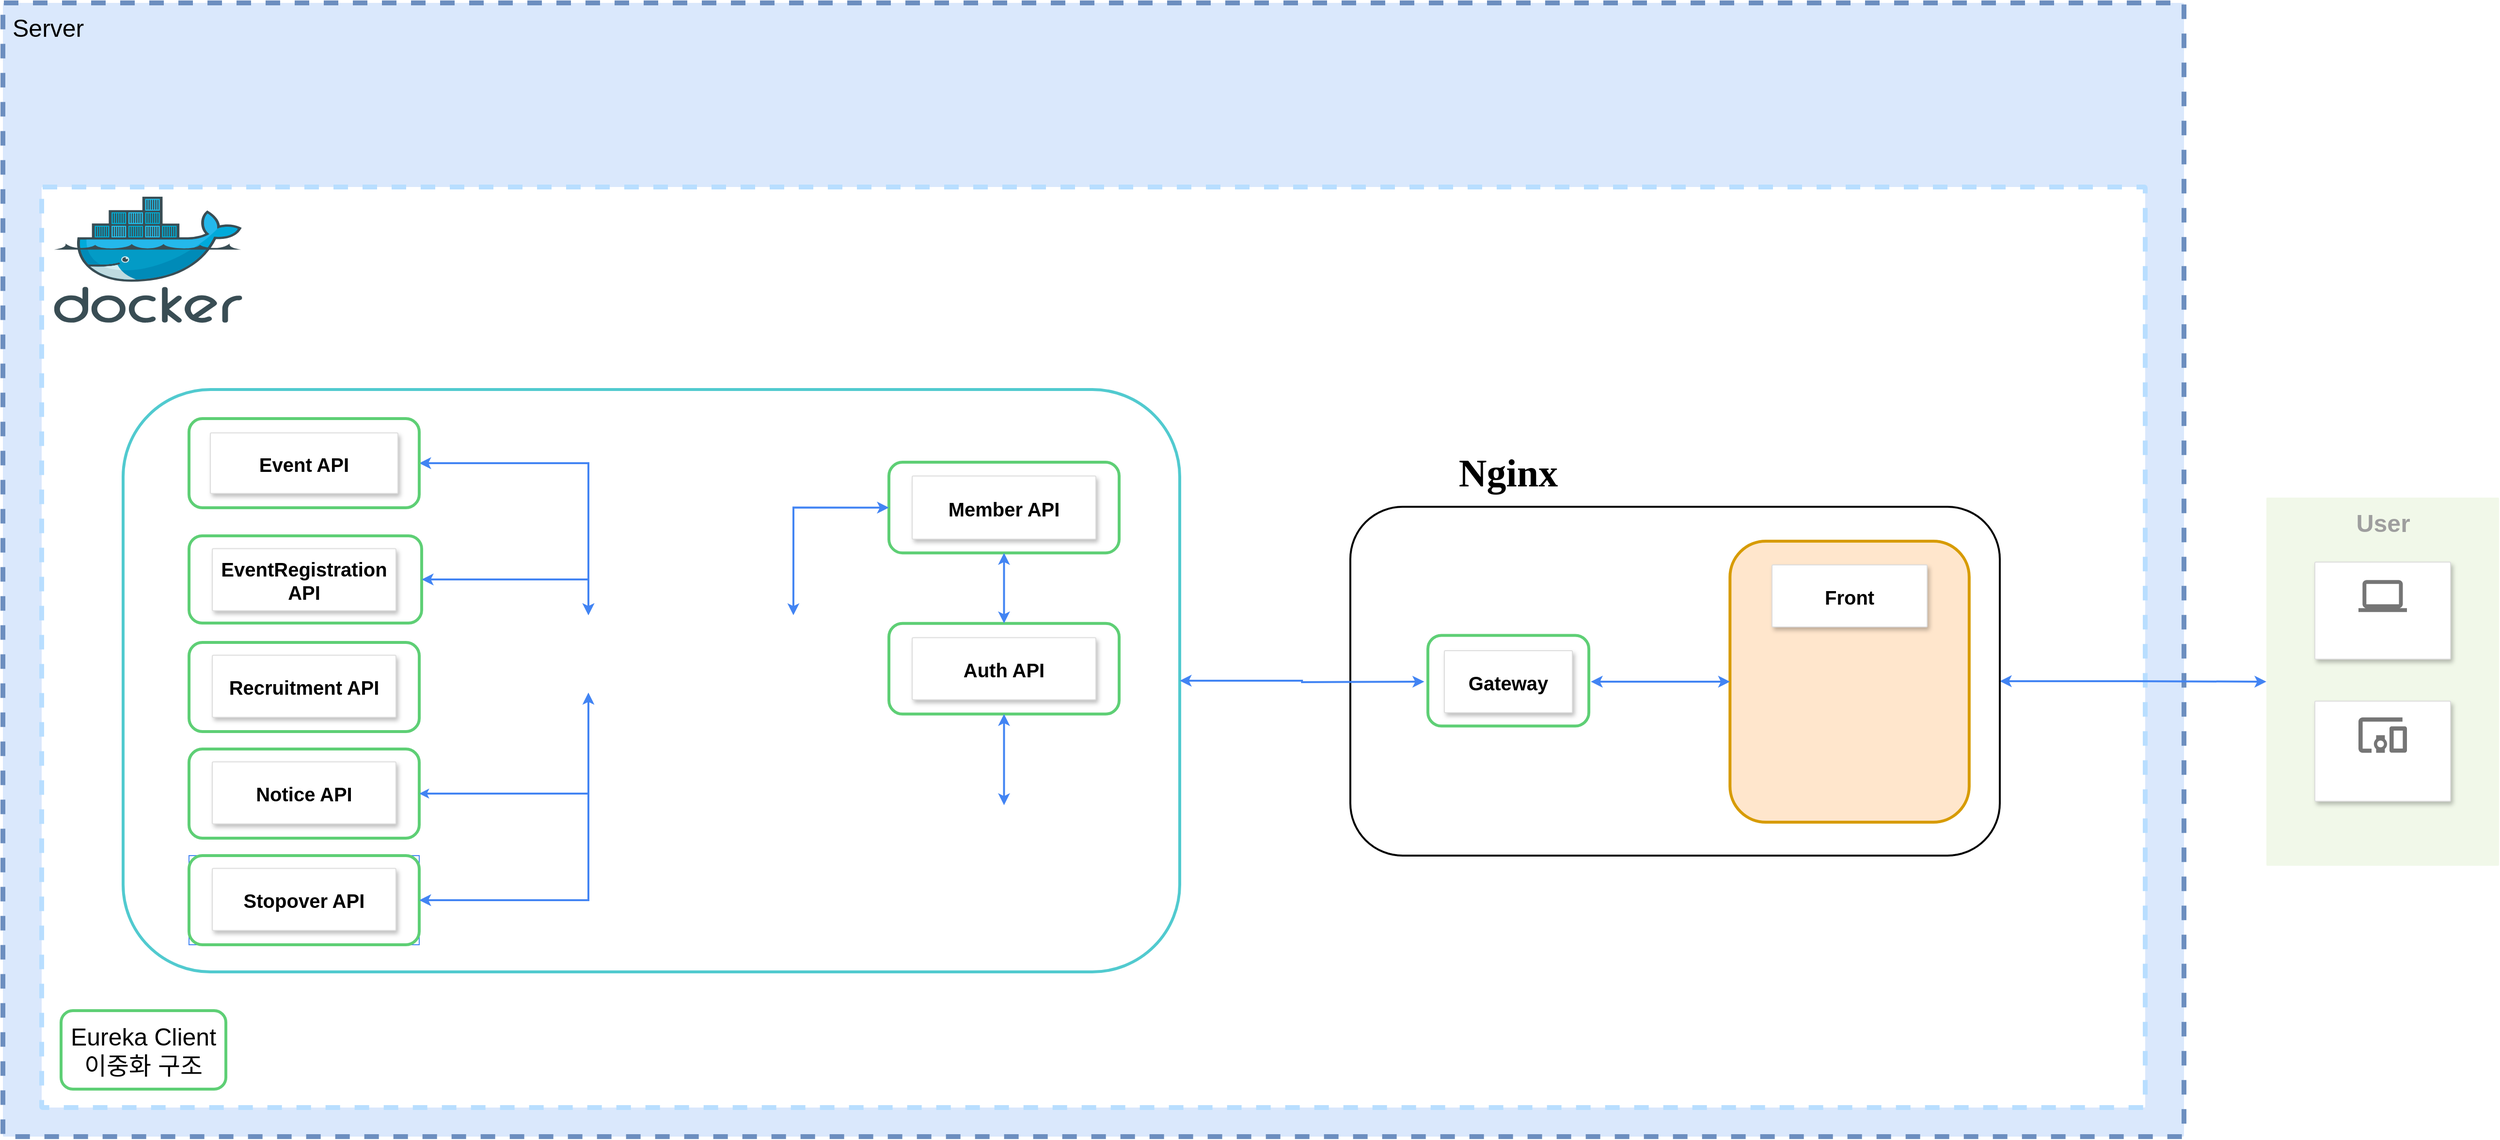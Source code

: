 <mxfile version="28.0.9">
  <diagram id="nVM_BpQTg8m4svtKiqBn" name="페이지-1">
    <mxGraphModel dx="2702" dy="1569" grid="1" gridSize="10" guides="1" tooltips="1" connect="1" arrows="1" fold="1" page="1" pageScale="1" pageWidth="827" pageHeight="1169" math="0" shadow="0">
      <root>
        <mxCell id="0" />
        <mxCell id="1" parent="0" />
        <mxCell id="FzRYmF3HzqH8AZuYZzv0-2" value="&lt;font style=&quot;font-size: 25px;&quot;&gt;Server&lt;br&gt;&lt;/font&gt;&lt;div&gt;&lt;br&gt;&lt;/div&gt;" style="sketch=0;points=[[0,0,0],[0.25,0,0],[0.5,0,0],[0.75,0,0],[1,0,0],[1,0.25,0],[1,0.5,0],[1,0.75,0],[1,1,0],[0.75,1,0],[0.5,1,0],[0.25,1,0],[0,1,0],[0,0.75,0],[0,0.5,0],[0,0.25,0]];rounded=1;absoluteArcSize=1;arcSize=2;html=1;strokeColor=#6c8ebf;shadow=0;dashed=1;fontSize=12;align=left;verticalAlign=top;spacing=10;spacingTop=-4;whiteSpace=wrap;fillColor=#dae8fc;strokeWidth=5;" parent="1" vertex="1">
          <mxGeometry x="440" y="270" width="2250" height="1170" as="geometry" />
        </mxCell>
        <mxCell id="FzRYmF3HzqH8AZuYZzv0-3" value="&lt;div&gt;&lt;br&gt;&lt;/div&gt;" style="sketch=0;points=[[0,0,0],[0.25,0,0],[0.5,0,0],[0.75,0,0],[1,0,0],[1,0.25,0],[1,0.5,0],[1,0.75,0],[1,1,0],[0.75,1,0],[0.5,1,0],[0.25,1,0],[0,1,0],[0,0.75,0],[0,0.5,0],[0,0.25,0]];rounded=1;absoluteArcSize=1;arcSize=2;html=1;strokeColor=light-dark(#B8DEFF,#EDEDED);gradientColor=none;shadow=0;dashed=1;fontSize=12;fontColor=#9E9E9E;align=left;verticalAlign=top;spacing=10;spacingTop=-4;whiteSpace=wrap;fillColor=default;strokeWidth=5;" parent="1" vertex="1">
          <mxGeometry x="480" y="460" width="2170" height="950" as="geometry" />
        </mxCell>
        <mxCell id="FzRYmF3HzqH8AZuYZzv0-58" value="" style="group;strokeColor=default;fillColor=none;rounded=1;" parent="1" vertex="1" connectable="0">
          <mxGeometry x="564" y="669" width="1090" height="601" as="geometry" />
        </mxCell>
        <mxCell id="FzRYmF3HzqH8AZuYZzv0-146" value="" style="rounded=1;whiteSpace=wrap;html=1;strokeColor=#51CACF;strokeWidth=3;fontColor=#5ECF75;fillColor=none;" parent="FzRYmF3HzqH8AZuYZzv0-58" vertex="1">
          <mxGeometry width="1090" height="601.0" as="geometry" />
        </mxCell>
        <mxCell id="FzRYmF3HzqH8AZuYZzv0-87" value="" style="shape=image;verticalLabelPosition=bottom;labelBackgroundColor=default;verticalAlign=top;aspect=fixed;imageAspect=0;image=https://upload.wikimedia.org/wikipedia/commons/thumb/c/ca/MariaDB_colour_logo.svg/800px-MariaDB_colour_logo.svg.png;imageBorder=none;perimeterSpacing=0;" parent="FzRYmF3HzqH8AZuYZzv0-58" vertex="1">
          <mxGeometry x="480" y="232.933" width="281.94" height="80" as="geometry" />
        </mxCell>
        <mxCell id="FzRYmF3HzqH8AZuYZzv0-19" value="" style="rounded=1;whiteSpace=wrap;html=1;strokeColor=#5ECF75;strokeWidth=3;fontColor=#5ECF75;" parent="FzRYmF3HzqH8AZuYZzv0-58" vertex="1">
          <mxGeometry x="790.0" y="75.056" width="237.5" height="93.557" as="geometry" />
        </mxCell>
        <mxCell id="4CRkzXi-lU_g7i5bI1W7-59" style="edgeStyle=orthogonalEdgeStyle;rounded=0;orthogonalLoop=1;jettySize=auto;html=1;exitX=0;exitY=0.5;exitDx=0;exitDy=0;entryX=0.75;entryY=0;entryDx=0;entryDy=0;startArrow=classic;startFill=1;strokeColor=#4284F3;strokeWidth=2;" edge="1" parent="FzRYmF3HzqH8AZuYZzv0-58" source="FzRYmF3HzqH8AZuYZzv0-19" target="FzRYmF3HzqH8AZuYZzv0-87">
          <mxGeometry relative="1" as="geometry" />
        </mxCell>
        <mxCell id="FzRYmF3HzqH8AZuYZzv0-20" value="Member API" style="strokeColor=#dddddd;shadow=1;strokeWidth=1;rounded=1;absoluteArcSize=1;arcSize=2;fontSize=20;fontStyle=1" parent="FzRYmF3HzqH8AZuYZzv0-58" vertex="1">
          <mxGeometry x="814.06" y="89.293" width="189.38" height="65.083" as="geometry" />
        </mxCell>
        <mxCell id="FzRYmF3HzqH8AZuYZzv0-125" value="" style="rounded=1;whiteSpace=wrap;html=1;strokeColor=#5ECF75;strokeWidth=3;fontColor=#5ECF75;" parent="FzRYmF3HzqH8AZuYZzv0-58" vertex="1">
          <mxGeometry x="790" y="241.322" width="237.5" height="93.557" as="geometry" />
        </mxCell>
        <mxCell id="4CRkzXi-lU_g7i5bI1W7-57" style="edgeStyle=orthogonalEdgeStyle;rounded=0;orthogonalLoop=1;jettySize=auto;html=1;exitX=0.5;exitY=1;exitDx=0;exitDy=0;entryX=0.5;entryY=0;entryDx=0;entryDy=0;startArrow=classic;startFill=1;strokeWidth=2;strokeColor=#4284F3;" edge="1" parent="FzRYmF3HzqH8AZuYZzv0-58" source="FzRYmF3HzqH8AZuYZzv0-19" target="FzRYmF3HzqH8AZuYZzv0-125">
          <mxGeometry relative="1" as="geometry" />
        </mxCell>
        <mxCell id="FzRYmF3HzqH8AZuYZzv0-126" value="Auth API" style="strokeColor=#dddddd;shadow=1;strokeWidth=1;rounded=1;absoluteArcSize=1;arcSize=2;fontSize=20;fontStyle=1" parent="FzRYmF3HzqH8AZuYZzv0-58" vertex="1">
          <mxGeometry x="814.06" y="256.068" width="189.38" height="64.066" as="geometry" />
        </mxCell>
        <mxCell id="FzRYmF3HzqH8AZuYZzv0-127" value="" style="shape=image;verticalLabelPosition=bottom;labelBackgroundColor=default;verticalAlign=top;aspect=fixed;imageAspect=0;image=https://velog.velcdn.com/images/yuureru/post/90698ea7-be7c-45ab-a61c-acc75fdc1b5d/image.png;imageBorder=none;imageBackground=default;strokeWidth=2;" parent="FzRYmF3HzqH8AZuYZzv0-58" vertex="1">
          <mxGeometry x="811.25" y="428.944" width="195" height="130" as="geometry" />
        </mxCell>
        <mxCell id="4CRkzXi-lU_g7i5bI1W7-58" style="edgeStyle=orthogonalEdgeStyle;rounded=0;orthogonalLoop=1;jettySize=auto;html=1;exitX=0.5;exitY=1;exitDx=0;exitDy=0;startArrow=classic;startFill=1;strokeColor=#4284F3;strokeWidth=2;" edge="1" parent="FzRYmF3HzqH8AZuYZzv0-58" source="FzRYmF3HzqH8AZuYZzv0-125" target="FzRYmF3HzqH8AZuYZzv0-127">
          <mxGeometry relative="1" as="geometry" />
        </mxCell>
        <mxCell id="4CRkzXi-lU_g7i5bI1W7-92" style="edgeStyle=orthogonalEdgeStyle;rounded=0;orthogonalLoop=1;jettySize=auto;html=1;exitX=1;exitY=0.5;exitDx=0;exitDy=0;startArrow=classic;startFill=1;strokeColor=#4284F3;strokeWidth=2;entryX=0;entryY=0;entryDx=0;entryDy=0;" edge="1" parent="FzRYmF3HzqH8AZuYZzv0-58" source="FzRYmF3HzqH8AZuYZzv0-108" target="FzRYmF3HzqH8AZuYZzv0-87">
          <mxGeometry relative="1" as="geometry">
            <mxPoint x="480" y="220.99" as="targetPoint" />
          </mxGeometry>
        </mxCell>
        <mxCell id="FzRYmF3HzqH8AZuYZzv0-108" value="" style="rounded=1;whiteSpace=wrap;html=1;strokeColor=#5ECF75;strokeWidth=3;fontColor=#5ECF75;" parent="FzRYmF3HzqH8AZuYZzv0-58" vertex="1">
          <mxGeometry x="67.97" y="29.99" width="237.5" height="92" as="geometry" />
        </mxCell>
        <mxCell id="FzRYmF3HzqH8AZuYZzv0-102" value="" style="group" parent="FzRYmF3HzqH8AZuYZzv0-58" vertex="1" connectable="0">
          <mxGeometry x="68" y="150.99" width="319" height="202" as="geometry" />
        </mxCell>
        <mxCell id="FzRYmF3HzqH8AZuYZzv0-103" value="" style="group" parent="FzRYmF3HzqH8AZuYZzv0-102" connectable="0" vertex="1">
          <mxGeometry width="319.25" height="201.5" as="geometry" />
        </mxCell>
        <mxCell id="FzRYmF3HzqH8AZuYZzv0-104" value="" style="rounded=1;whiteSpace=wrap;html=1;strokeColor=#5ECF75;strokeWidth=3;fontColor=#5ECF75;" parent="FzRYmF3HzqH8AZuYZzv0-103" vertex="1">
          <mxGeometry width="240" height="90" as="geometry" />
        </mxCell>
        <mxCell id="FzRYmF3HzqH8AZuYZzv0-105" value="EventRegistration&#xa;API" style="strokeColor=#dddddd;shadow=1;strokeWidth=1;rounded=1;absoluteArcSize=1;arcSize=2;fontSize=20;fontStyle=1" parent="FzRYmF3HzqH8AZuYZzv0-103" vertex="1">
          <mxGeometry x="24.06" y="13.25" width="189.38" height="64" as="geometry" />
        </mxCell>
        <mxCell id="FzRYmF3HzqH8AZuYZzv0-114" value="" style="group" parent="FzRYmF3HzqH8AZuYZzv0-103" vertex="1" connectable="0">
          <mxGeometry y="110" width="238" height="92" as="geometry" />
        </mxCell>
        <mxCell id="FzRYmF3HzqH8AZuYZzv0-115" value="" style="group" parent="FzRYmF3HzqH8AZuYZzv0-114" connectable="0" vertex="1">
          <mxGeometry width="237.5" height="92" as="geometry" />
        </mxCell>
        <mxCell id="FzRYmF3HzqH8AZuYZzv0-116" value="" style="rounded=1;whiteSpace=wrap;html=1;strokeColor=#5ECF75;strokeWidth=3;fontColor=#5ECF75;" parent="FzRYmF3HzqH8AZuYZzv0-115" vertex="1">
          <mxGeometry width="237.5" height="92" as="geometry" />
        </mxCell>
        <mxCell id="FzRYmF3HzqH8AZuYZzv0-117" value="Recruitment API" style="strokeColor=#dddddd;shadow=1;strokeWidth=1;rounded=1;absoluteArcSize=1;arcSize=2;fontSize=20;fontStyle=1" parent="FzRYmF3HzqH8AZuYZzv0-115" vertex="1">
          <mxGeometry x="24.06" y="13.25" width="189.38" height="64" as="geometry" />
        </mxCell>
        <mxCell id="FzRYmF3HzqH8AZuYZzv0-118" value="" style="group" parent="FzRYmF3HzqH8AZuYZzv0-58" vertex="1" connectable="0">
          <mxGeometry x="67.97" y="370.99" width="237.5" height="92" as="geometry" />
        </mxCell>
        <mxCell id="FzRYmF3HzqH8AZuYZzv0-119" value="" style="group" parent="FzRYmF3HzqH8AZuYZzv0-118" connectable="0" vertex="1">
          <mxGeometry width="237.5" height="92" as="geometry" />
        </mxCell>
        <mxCell id="FzRYmF3HzqH8AZuYZzv0-120" value="" style="rounded=1;whiteSpace=wrap;html=1;strokeColor=#5ECF75;strokeWidth=3;fontColor=#5ECF75;" parent="FzRYmF3HzqH8AZuYZzv0-119" vertex="1">
          <mxGeometry width="237.5" height="92" as="geometry" />
        </mxCell>
        <mxCell id="FzRYmF3HzqH8AZuYZzv0-121" value="Notice API" style="strokeColor=#dddddd;shadow=1;strokeWidth=1;rounded=1;absoluteArcSize=1;arcSize=2;fontSize=20;fontStyle=1" parent="FzRYmF3HzqH8AZuYZzv0-119" vertex="1">
          <mxGeometry x="24.06" y="13.25" width="189.38" height="64" as="geometry" />
        </mxCell>
        <mxCell id="FzRYmF3HzqH8AZuYZzv0-140" style="edgeStyle=orthogonalEdgeStyle;shape=connector;rounded=0;orthogonalLoop=1;jettySize=auto;html=1;exitX=0;exitY=1;exitDx=0;exitDy=0;entryX=1;entryY=0.5;entryDx=0;entryDy=0;dashed=0;strokeColor=#4284F3;strokeWidth=2;align=center;verticalAlign=middle;fontFamily=Helvetica;fontSize=12;fontColor=default;labelBackgroundColor=default;startSize=4;endArrow=classic;endFill=1;endSize=4;startArrow=classic;startFill=1;" parent="FzRYmF3HzqH8AZuYZzv0-58" source="FzRYmF3HzqH8AZuYZzv0-87" target="FzRYmF3HzqH8AZuYZzv0-120" edge="1">
          <mxGeometry relative="1" as="geometry" />
        </mxCell>
        <mxCell id="FzRYmF3HzqH8AZuYZzv0-99" value="" style="group;strokeColor=#4284F3;" parent="FzRYmF3HzqH8AZuYZzv0-58" connectable="0" vertex="1">
          <mxGeometry x="67.97" y="480.99" width="237.5" height="92" as="geometry" />
        </mxCell>
        <mxCell id="FzRYmF3HzqH8AZuYZzv0-100" value="" style="rounded=1;whiteSpace=wrap;html=1;strokeColor=#5ECF75;strokeWidth=3;fontColor=#5ECF75;" parent="FzRYmF3HzqH8AZuYZzv0-99" vertex="1">
          <mxGeometry width="237.5" height="92" as="geometry" />
        </mxCell>
        <mxCell id="FzRYmF3HzqH8AZuYZzv0-101" value="Stopover API" style="strokeColor=#dddddd;shadow=1;strokeWidth=1;rounded=1;absoluteArcSize=1;arcSize=2;fontSize=20;fontStyle=1" parent="FzRYmF3HzqH8AZuYZzv0-99" vertex="1">
          <mxGeometry x="24.06" y="13.25" width="189.38" height="64" as="geometry" />
        </mxCell>
        <mxCell id="4CRkzXi-lU_g7i5bI1W7-54" style="edgeStyle=orthogonalEdgeStyle;rounded=0;orthogonalLoop=1;jettySize=auto;html=1;exitX=1;exitY=0.5;exitDx=0;exitDy=0;strokeColor=#4284F3;endArrow=classic;endFill=1;startArrow=classic;startFill=1;strokeWidth=2;entryX=0;entryY=1;entryDx=0;entryDy=0;" edge="1" parent="FzRYmF3HzqH8AZuYZzv0-58" source="FzRYmF3HzqH8AZuYZzv0-100" target="FzRYmF3HzqH8AZuYZzv0-87">
          <mxGeometry relative="1" as="geometry">
            <mxPoint x="650" y="280.99" as="targetPoint" />
          </mxGeometry>
        </mxCell>
        <mxCell id="4CRkzXi-lU_g7i5bI1W7-94" style="edgeStyle=orthogonalEdgeStyle;rounded=0;orthogonalLoop=1;jettySize=auto;html=1;exitX=1;exitY=0.5;exitDx=0;exitDy=0;entryX=0;entryY=0;entryDx=0;entryDy=0;startArrow=classic;startFill=1;strokeColor=#4284F3;strokeWidth=2;" edge="1" parent="FzRYmF3HzqH8AZuYZzv0-58" source="FzRYmF3HzqH8AZuYZzv0-104" target="FzRYmF3HzqH8AZuYZzv0-87">
          <mxGeometry relative="1" as="geometry" />
        </mxCell>
        <mxCell id="FzRYmF3HzqH8AZuYZzv0-109" value="Event API" style="strokeColor=#dddddd;shadow=1;strokeWidth=1;rounded=1;absoluteArcSize=1;arcSize=2;fontSize=20;fontStyle=1" parent="FzRYmF3HzqH8AZuYZzv0-58" vertex="1">
          <mxGeometry x="90" y="44.74" width="193.44" height="62.5" as="geometry" />
        </mxCell>
        <mxCell id="FzRYmF3HzqH8AZuYZzv0-149" value="" style="shape=image;verticalLabelPosition=bottom;labelBackgroundColor=default;verticalAlign=top;aspect=fixed;imageAspect=0;image=https://www.opentext.com/assets/images/partners/opentext-aws-logo-cover-416x274.png;" parent="1" vertex="1">
          <mxGeometry x="480" y="320" width="196.24" height="129.25" as="geometry" />
        </mxCell>
        <mxCell id="4CRkzXi-lU_g7i5bI1W7-89" value="&lt;font style=&quot;font-size: 25px;&quot;&gt;Eureka Client&lt;/font&gt;&lt;div&gt;&lt;font style=&quot;font-size: 25px;&quot;&gt;이중화 구조&lt;/font&gt;&lt;/div&gt;" style="rounded=1;whiteSpace=wrap;html=1;strokeColor=#5ECF75;strokeWidth=3;fillColor=none;" vertex="1" parent="1">
          <mxGeometry x="500" y="1310" width="170" height="81" as="geometry" />
        </mxCell>
        <mxCell id="FzRYmF3HzqH8AZuYZzv0-38" value="&lt;font style=&quot;font-size: 25px;&quot;&gt;&lt;b&gt;User&lt;br&gt;&lt;/b&gt;&lt;/font&gt;&lt;div&gt;&lt;font style=&quot;font-size: 13px;&quot;&gt;&lt;br&gt;&lt;/font&gt;&lt;/div&gt;" style="rounded=1;absoluteArcSize=1;arcSize=2;html=1;strokeColor=default;gradientColor=none;shadow=0;dashed=0;strokeColor=none;fontSize=12;fontColor=#9E9E9E;align=center;verticalAlign=top;spacing=10;spacingTop=-4;fillColor=#F1F8E9;strokeWidth=2;" parent="1" vertex="1">
          <mxGeometry x="2775" y="780.5" width="240" height="380" as="geometry" />
        </mxCell>
        <mxCell id="FzRYmF3HzqH8AZuYZzv0-39" value="" style="strokeColor=#dddddd;fillColor=#ffffff;shadow=1;strokeWidth=1;rounded=1;absoluteArcSize=1;arcSize=2;labelPosition=center;verticalLabelPosition=middle;align=center;verticalAlign=bottom;spacingLeft=0;fontColor=#999999;fontSize=12;whiteSpace=wrap;spacingBottom=2;html=1;" parent="1" vertex="1">
          <mxGeometry x="2825" y="847.125" width="140" height="100.186" as="geometry" />
        </mxCell>
        <mxCell id="FzRYmF3HzqH8AZuYZzv0-40" value="" style="dashed=0;connectable=0;html=1;fillColor=#757575;strokeColor=none;shape=mxgraph.gcp2.laptop;part=1;" parent="FzRYmF3HzqH8AZuYZzv0-39" vertex="1">
          <mxGeometry x="0.5" width="50" height="33" relative="1" as="geometry">
            <mxPoint x="-25" y="18.5" as="offset" />
          </mxGeometry>
        </mxCell>
        <mxCell id="4CRkzXi-lU_g7i5bI1W7-133" style="edgeStyle=orthogonalEdgeStyle;rounded=0;orthogonalLoop=1;jettySize=auto;html=1;exitX=1;exitY=0.5;exitDx=0;exitDy=0;entryX=0;entryY=0.5;entryDx=0;entryDy=0;startArrow=classic;startFill=1;strokeWidth=2;strokeColor=#4284F3;" edge="1" parent="1" source="4CRkzXi-lU_g7i5bI1W7-127" target="FzRYmF3HzqH8AZuYZzv0-38">
          <mxGeometry relative="1" as="geometry" />
        </mxCell>
        <mxCell id="4CRkzXi-lU_g7i5bI1W7-127" value="" style="rounded=1;whiteSpace=wrap;html=1;strokeWidth=2;" vertex="1" parent="1">
          <mxGeometry x="1830" y="790" width="670" height="360" as="geometry" />
        </mxCell>
        <mxCell id="FzRYmF3HzqH8AZuYZzv0-41" value="" style="strokeColor=#dddddd;fillColor=#ffffff;shadow=1;strokeWidth=1;rounded=1;absoluteArcSize=1;arcSize=2;labelPosition=center;verticalLabelPosition=middle;align=center;verticalAlign=bottom;spacingLeft=0;fontColor=#999999;fontSize=12;whiteSpace=wrap;spacingBottom=2;html=1;" parent="1" vertex="1">
          <mxGeometry x="2825" y="990.64" width="140" height="103.226" as="geometry" />
        </mxCell>
        <mxCell id="FzRYmF3HzqH8AZuYZzv0-42" value="" style="dashed=0;connectable=0;html=1;fillColor=#757575;strokeColor=none;shape=mxgraph.gcp2.mobile_devices;part=1;" parent="FzRYmF3HzqH8AZuYZzv0-41" vertex="1">
          <mxGeometry x="0.5" width="50" height="36.5" relative="1" as="geometry">
            <mxPoint x="-25" y="16.75" as="offset" />
          </mxGeometry>
        </mxCell>
        <mxCell id="FzRYmF3HzqH8AZuYZzv0-9" value="" style="image;sketch=0;aspect=fixed;html=1;points=[];align=center;fontSize=12;image=img/lib/mscae/Docker.svg;" parent="1" vertex="1">
          <mxGeometry x="492.78" y="470" width="194.03" height="130" as="geometry" />
        </mxCell>
        <mxCell id="FzRYmF3HzqH8AZuYZzv0-150" value="" style="shape=image;verticalLabelPosition=bottom;labelBackgroundColor=default;verticalAlign=top;aspect=fixed;imageAspect=0;image=https://img.icons8.com/color/512/nginx.png;" parent="1" vertex="1">
          <mxGeometry x="1810" y="746.5" width="120" height="120" as="geometry" />
        </mxCell>
        <mxCell id="FzRYmF3HzqH8AZuYZzv0-63" value="" style="rounded=1;whiteSpace=wrap;html=1;strokeColor=#d79b00;strokeWidth=3;rotation=90;fillColor=#ffe6cc;" parent="1" vertex="1">
          <mxGeometry x="2200" y="847.12" width="290.06" height="246.75" as="geometry" />
        </mxCell>
        <mxCell id="FzRYmF3HzqH8AZuYZzv0-153" value="" style="shape=image;verticalLabelPosition=bottom;labelBackgroundColor=default;verticalAlign=top;aspect=fixed;imageAspect=0;image=https://blog.kakaocdn.net/dn/ovNIJ/btqzv6TExs5/edFS4MQL6xCe6lxPpy006K/img.png;" parent="1" vertex="1">
          <mxGeometry x="2221.42" y="970" width="247.21" height="87.25" as="geometry" />
        </mxCell>
        <mxCell id="FzRYmF3HzqH8AZuYZzv0-151" value="Front" style="strokeColor=#dddddd;shadow=1;strokeWidth=1;rounded=1;absoluteArcSize=1;arcSize=2;fontSize=20;fontStyle=1" parent="1" vertex="1">
          <mxGeometry x="2265.03" y="850" width="160" height="64" as="geometry" />
        </mxCell>
        <mxCell id="4CRkzXi-lU_g7i5bI1W7-130" style="edgeStyle=orthogonalEdgeStyle;rounded=0;orthogonalLoop=1;jettySize=auto;html=1;exitX=0;exitY=0.5;exitDx=0;exitDy=0;startArrow=classic;startFill=1;strokeWidth=2;strokeColor=#4284F3;" edge="1" parent="1" target="FzRYmF3HzqH8AZuYZzv0-146">
          <mxGeometry relative="1" as="geometry">
            <mxPoint x="1906.34" y="970.5" as="sourcePoint" />
          </mxGeometry>
        </mxCell>
        <mxCell id="4CRkzXi-lU_g7i5bI1W7-131" style="edgeStyle=orthogonalEdgeStyle;rounded=0;orthogonalLoop=1;jettySize=auto;html=1;exitX=1;exitY=0.5;exitDx=0;exitDy=0;entryX=0.5;entryY=1;entryDx=0;entryDy=0;startArrow=classic;startFill=1;strokeColor=#4284F3;strokeWidth=2;" edge="1" parent="1" target="FzRYmF3HzqH8AZuYZzv0-63">
          <mxGeometry relative="1" as="geometry">
            <mxPoint x="2078.09" y="970.5" as="sourcePoint" />
            <Array as="points">
              <mxPoint x="2160" y="970" />
              <mxPoint x="2160" y="970" />
            </Array>
          </mxGeometry>
        </mxCell>
        <mxCell id="4CRkzXi-lU_g7i5bI1W7-134" value="&lt;h2&gt;&lt;font face=&quot;Verdana&quot; style=&quot;font-size: 40px;&quot;&gt;Nginx&lt;/font&gt;&lt;/h2&gt;" style="text;html=1;align=center;verticalAlign=middle;whiteSpace=wrap;rounded=0;" vertex="1" parent="1">
          <mxGeometry x="1963.03" y="740" width="60" height="30" as="geometry" />
        </mxCell>
        <mxCell id="4CRkzXi-lU_g7i5bI1W7-236" value="" style="rounded=1;whiteSpace=wrap;html=1;strokeColor=#5ECF75;strokeWidth=3;fontColor=#5ECF75;" vertex="1" parent="1">
          <mxGeometry x="1910" y="922.72" width="166.06" height="93.56" as="geometry" />
        </mxCell>
        <mxCell id="4CRkzXi-lU_g7i5bI1W7-235" value="Gateway" style="strokeColor=#dddddd;shadow=1;strokeWidth=1;rounded=1;absoluteArcSize=1;arcSize=2;fontSize=20;fontStyle=1" vertex="1" parent="1">
          <mxGeometry x="1927.03" y="938.47" width="132" height="64.07" as="geometry" />
        </mxCell>
      </root>
    </mxGraphModel>
  </diagram>
</mxfile>
